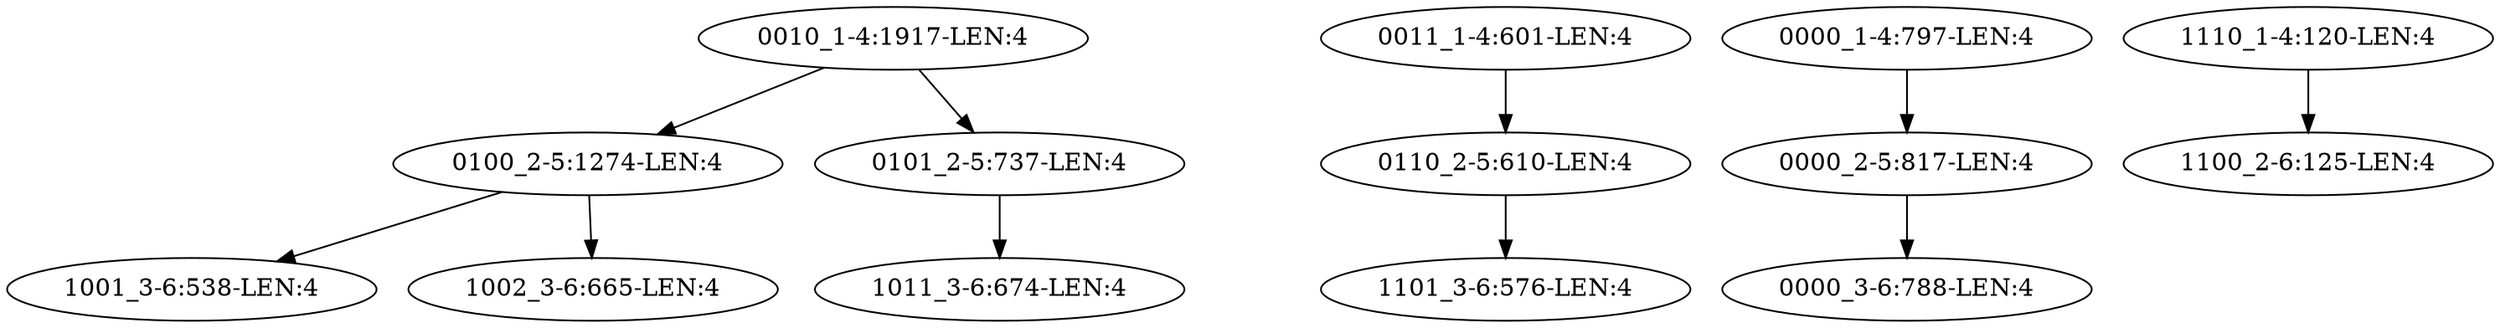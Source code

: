 digraph G {
    "0010_1-4:1917-LEN:4" -> "0100_2-5:1274-LEN:4";
    "0010_1-4:1917-LEN:4" -> "0101_2-5:737-LEN:4";
    "0011_1-4:601-LEN:4" -> "0110_2-5:610-LEN:4";
    "0110_2-5:610-LEN:4" -> "1101_3-6:576-LEN:4";
    "0100_2-5:1274-LEN:4" -> "1001_3-6:538-LEN:4";
    "0100_2-5:1274-LEN:4" -> "1002_3-6:665-LEN:4";
    "0000_2-5:817-LEN:4" -> "0000_3-6:788-LEN:4";
    "0000_1-4:797-LEN:4" -> "0000_2-5:817-LEN:4";
    "0101_2-5:737-LEN:4" -> "1011_3-6:674-LEN:4";
    "1110_1-4:120-LEN:4" -> "1100_2-6:125-LEN:4";
}
